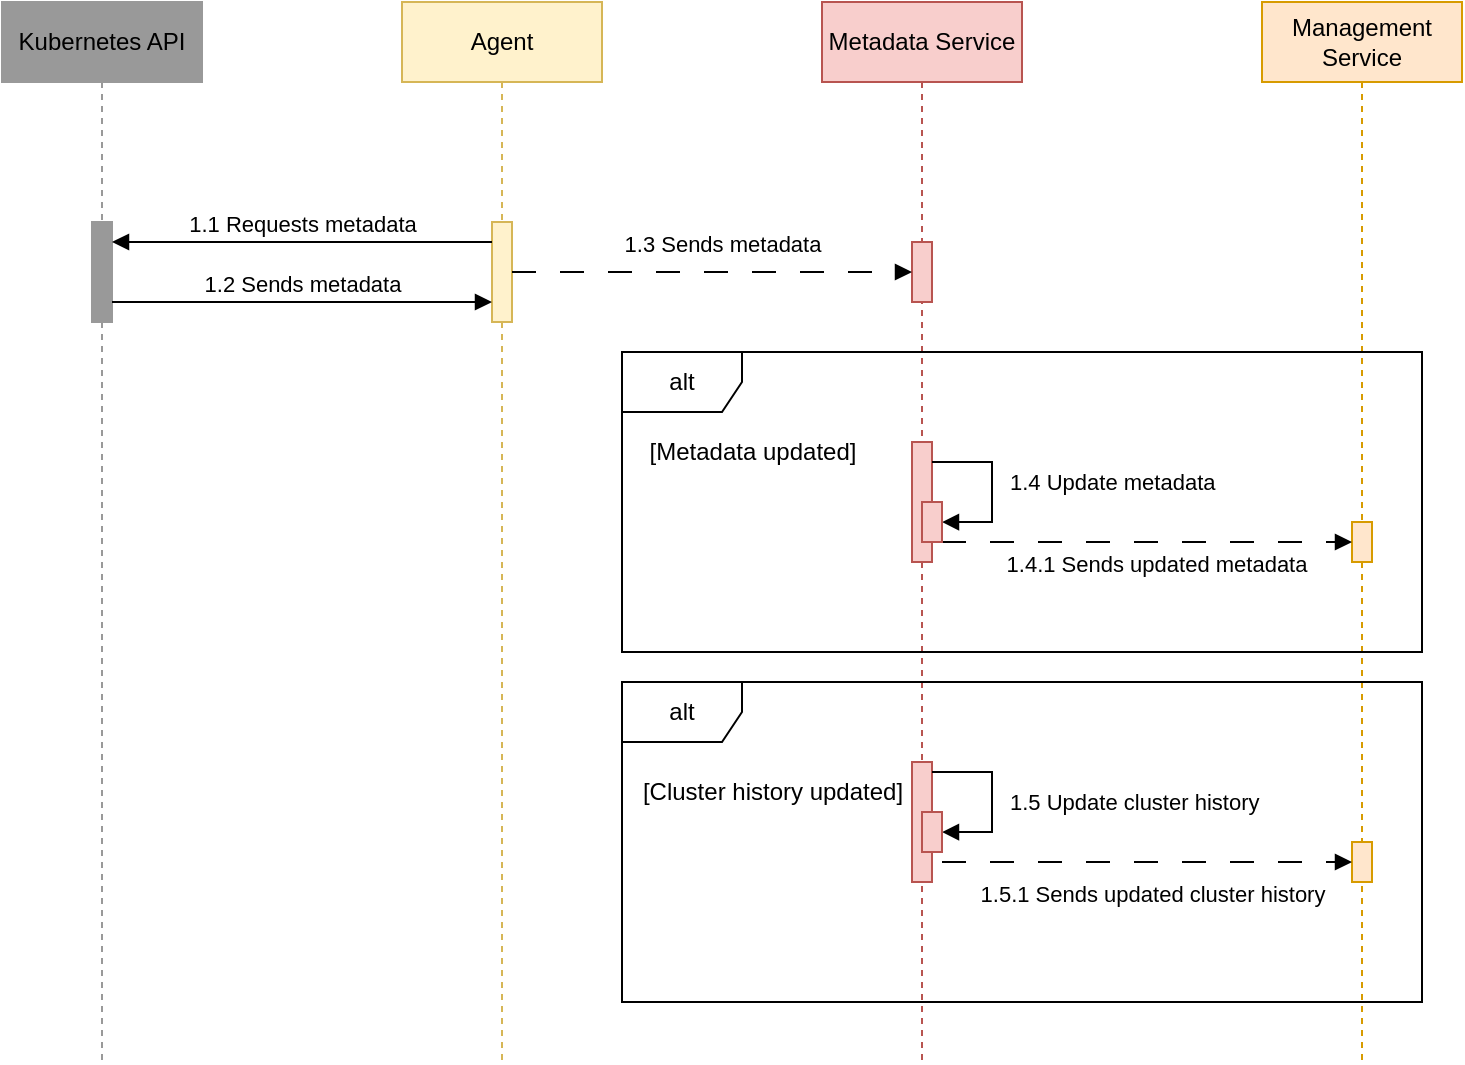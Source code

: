 <mxfile version="25.0.3">
  <diagram name="Page-1" id="1RDQxTg15a4HZxKJA4P8">
    <mxGraphModel dx="2259" dy="843" grid="1" gridSize="10" guides="1" tooltips="1" connect="1" arrows="1" fold="1" page="1" pageScale="1" pageWidth="850" pageHeight="1100" math="0" shadow="0">
      <root>
        <mxCell id="0" />
        <mxCell id="1" parent="0" />
        <mxCell id="E5oQZFvZu7A9tOrlAqIw-7" value="Agent" style="shape=umlLifeline;perimeter=lifelinePerimeter;whiteSpace=wrap;html=1;container=1;dropTarget=0;collapsible=0;recursiveResize=0;outlineConnect=0;portConstraint=eastwest;newEdgeStyle={&quot;curved&quot;:0,&quot;rounded&quot;:0};fillColor=#fff2cc;strokeColor=#d6b656;" parent="1" vertex="1">
          <mxGeometry x="-210" y="230" width="100" height="530" as="geometry" />
        </mxCell>
        <mxCell id="E5oQZFvZu7A9tOrlAqIw-11" value="" style="html=1;points=[[0,0,0,0,5],[0,1,0,0,-5],[1,0,0,0,5],[1,1,0,0,-5]];perimeter=orthogonalPerimeter;outlineConnect=0;targetShapes=umlLifeline;portConstraint=eastwest;newEdgeStyle={&quot;curved&quot;:0,&quot;rounded&quot;:0};fillColor=#fff2cc;strokeColor=#d6b656;" parent="E5oQZFvZu7A9tOrlAqIw-7" vertex="1">
          <mxGeometry x="45" y="110" width="10" height="50" as="geometry" />
        </mxCell>
        <mxCell id="E5oQZFvZu7A9tOrlAqIw-8" value="Metadata Service" style="shape=umlLifeline;perimeter=lifelinePerimeter;whiteSpace=wrap;html=1;container=1;dropTarget=0;collapsible=0;recursiveResize=0;outlineConnect=0;portConstraint=eastwest;newEdgeStyle={&quot;curved&quot;:0,&quot;rounded&quot;:0};fillColor=#f8cecc;strokeColor=#b85450;" parent="1" vertex="1">
          <mxGeometry y="230" width="100" height="530" as="geometry" />
        </mxCell>
        <mxCell id="E5oQZFvZu7A9tOrlAqIw-13" value="" style="html=1;points=[[0,0,0,0,5],[0,1,0,0,-5],[1,0,0,0,5],[1,1,0,0,-5]];perimeter=orthogonalPerimeter;outlineConnect=0;targetShapes=umlLifeline;portConstraint=eastwest;newEdgeStyle={&quot;curved&quot;:0,&quot;rounded&quot;:0};fillColor=#f8cecc;strokeColor=#b85450;" parent="E5oQZFvZu7A9tOrlAqIw-8" vertex="1">
          <mxGeometry x="45" y="120" width="10" height="30" as="geometry" />
        </mxCell>
        <mxCell id="E5oQZFvZu7A9tOrlAqIw-9" value="Management Service" style="shape=umlLifeline;perimeter=lifelinePerimeter;whiteSpace=wrap;html=1;container=1;dropTarget=0;collapsible=0;recursiveResize=0;outlineConnect=0;portConstraint=eastwest;newEdgeStyle={&quot;curved&quot;:0,&quot;rounded&quot;:0};fillColor=#ffe6cc;strokeColor=#d79b00;" parent="1" vertex="1">
          <mxGeometry x="220" y="230" width="100" height="530" as="geometry" />
        </mxCell>
        <mxCell id="E5oQZFvZu7A9tOrlAqIw-14" value="" style="html=1;points=[[0,0,0,0,5],[0,1,0,0,-5],[1,0,0,0,5],[1,1,0,0,-5]];perimeter=orthogonalPerimeter;outlineConnect=0;targetShapes=umlLifeline;portConstraint=eastwest;newEdgeStyle={&quot;curved&quot;:0,&quot;rounded&quot;:0};fillColor=#ffe6cc;strokeColor=#d79b00;" parent="E5oQZFvZu7A9tOrlAqIw-9" vertex="1">
          <mxGeometry x="45" y="260" width="10" height="20" as="geometry" />
        </mxCell>
        <mxCell id="E5oQZFvZu7A9tOrlAqIw-12" value="1.3 Sends metadata" style="html=1;verticalAlign=bottom;endArrow=block;curved=0;rounded=0;dashed=1;dashPattern=12 12;" parent="1" source="E5oQZFvZu7A9tOrlAqIw-11" target="E5oQZFvZu7A9tOrlAqIw-13" edge="1">
          <mxGeometry x="0.05" y="5" width="80" relative="1" as="geometry">
            <mxPoint x="-150" y="350" as="sourcePoint" />
            <mxPoint x="-80" y="350" as="targetPoint" />
            <mxPoint as="offset" />
          </mxGeometry>
        </mxCell>
        <mxCell id="E5oQZFvZu7A9tOrlAqIw-15" value="alt " style="shape=umlFrame;whiteSpace=wrap;html=1;pointerEvents=0;" parent="1" vertex="1">
          <mxGeometry x="-100" y="405" width="400" height="150" as="geometry" />
        </mxCell>
        <mxCell id="E5oQZFvZu7A9tOrlAqIw-16" value="" style="html=1;points=[[0,0,0,0,5],[0,1,0,0,-5],[1,0,0,0,5],[1,1,0,0,-5]];perimeter=orthogonalPerimeter;outlineConnect=0;targetShapes=umlLifeline;portConstraint=eastwest;newEdgeStyle={&quot;curved&quot;:0,&quot;rounded&quot;:0};fillColor=#f8cecc;strokeColor=#b85450;" parent="1" vertex="1">
          <mxGeometry x="45" y="450" width="10" height="60" as="geometry" />
        </mxCell>
        <mxCell id="E5oQZFvZu7A9tOrlAqIw-17" value="[Metadata updated]" style="text;html=1;align=center;verticalAlign=middle;resizable=0;points=[];autosize=1;strokeColor=none;fillColor=none;" parent="1" vertex="1">
          <mxGeometry x="-100" y="440" width="130" height="30" as="geometry" />
        </mxCell>
        <mxCell id="E5oQZFvZu7A9tOrlAqIw-19" value="1.4.1 Sends updated metadata" style="html=1;verticalAlign=bottom;endArrow=block;curved=0;rounded=0;dashed=1;dashPattern=12 12;" parent="1" target="E5oQZFvZu7A9tOrlAqIw-14" edge="1">
          <mxGeometry x="0.045" y="-20" width="80" relative="1" as="geometry">
            <mxPoint x="60" y="500" as="sourcePoint" />
            <mxPoint x="250" y="500" as="targetPoint" />
            <mxPoint as="offset" />
          </mxGeometry>
        </mxCell>
        <mxCell id="E5oQZFvZu7A9tOrlAqIw-20" value="[Cluster history updated]" style="text;html=1;align=center;verticalAlign=middle;resizable=0;points=[];autosize=1;strokeColor=none;fillColor=none;" parent="1" vertex="1">
          <mxGeometry x="-100" y="610" width="150" height="30" as="geometry" />
        </mxCell>
        <mxCell id="E5oQZFvZu7A9tOrlAqIw-28" value="&amp;nbsp;" style="text;whiteSpace=wrap;html=1;" parent="1" vertex="1">
          <mxGeometry x="-230" y="260" width="40" height="40" as="geometry" />
        </mxCell>
        <mxCell id="E5oQZFvZu7A9tOrlAqIw-35" value="1.4 Update metadata" style="html=1;align=left;spacingLeft=2;endArrow=block;rounded=0;edgeStyle=orthogonalEdgeStyle;curved=0;rounded=0;" parent="1" edge="1">
          <mxGeometry x="-0.058" y="5" relative="1" as="geometry">
            <mxPoint x="55" y="460" as="sourcePoint" />
            <Array as="points">
              <mxPoint x="85" y="490" />
            </Array>
            <mxPoint x="60" y="490.043" as="targetPoint" />
            <mxPoint as="offset" />
          </mxGeometry>
        </mxCell>
        <mxCell id="klYWkA8Lu3lEKMFKsZBo-3" value="" style="html=1;points=[[0,0,0,0,5],[0,1,0,0,-5],[1,0,0,0,5],[1,1,0,0,-5]];perimeter=orthogonalPerimeter;outlineConnect=0;targetShapes=umlLifeline;portConstraint=eastwest;newEdgeStyle={&quot;curved&quot;:0,&quot;rounded&quot;:0};fillColor=#ffe6cc;strokeColor=#d79b00;" parent="1" vertex="1">
          <mxGeometry x="265" y="650" width="10" height="20" as="geometry" />
        </mxCell>
        <mxCell id="klYWkA8Lu3lEKMFKsZBo-4" value="" style="html=1;points=[[0,0,0,0,5],[0,1,0,0,-5],[1,0,0,0,5],[1,1,0,0,-5]];perimeter=orthogonalPerimeter;outlineConnect=0;targetShapes=umlLifeline;portConstraint=eastwest;newEdgeStyle={&quot;curved&quot;:0,&quot;rounded&quot;:0};fillColor=#f8cecc;strokeColor=#b85450;" parent="1" vertex="1">
          <mxGeometry x="45" y="610" width="10" height="60" as="geometry" />
        </mxCell>
        <mxCell id="klYWkA8Lu3lEKMFKsZBo-5" value="1.5.1 Sends updated cluster history" style="html=1;verticalAlign=bottom;endArrow=block;curved=0;rounded=0;dashed=1;dashPattern=12 12;" parent="1" edge="1">
          <mxGeometry x="0.024" y="-25" width="80" relative="1" as="geometry">
            <mxPoint x="60" y="660.0" as="sourcePoint" />
            <mxPoint x="265" y="660" as="targetPoint" />
            <mxPoint as="offset" />
          </mxGeometry>
        </mxCell>
        <mxCell id="klYWkA8Lu3lEKMFKsZBo-6" value="alt " style="shape=umlFrame;whiteSpace=wrap;html=1;pointerEvents=0;" parent="1" vertex="1">
          <mxGeometry x="-100" y="570" width="400" height="160" as="geometry" />
        </mxCell>
        <mxCell id="klYWkA8Lu3lEKMFKsZBo-8" value="" style="html=1;points=[[0,0,0,0,5],[0,1,0,0,-5],[1,0,0,0,5],[1,1,0,0,-5]];perimeter=orthogonalPerimeter;outlineConnect=0;targetShapes=umlLifeline;portConstraint=eastwest;newEdgeStyle={&quot;curved&quot;:0,&quot;rounded&quot;:0};fillColor=#f8cecc;strokeColor=#b85450;" parent="1" vertex="1">
          <mxGeometry x="50" y="480" width="10" height="20" as="geometry" />
        </mxCell>
        <mxCell id="klYWkA8Lu3lEKMFKsZBo-10" value="1.5 Update cluster history" style="html=1;align=left;spacingLeft=2;endArrow=block;rounded=0;edgeStyle=orthogonalEdgeStyle;curved=0;rounded=0;" parent="1" edge="1">
          <mxGeometry x="0.059" y="5" relative="1" as="geometry">
            <mxPoint x="55" y="615" as="sourcePoint" />
            <Array as="points">
              <mxPoint x="85" y="645" />
            </Array>
            <mxPoint x="60" y="645.043" as="targetPoint" />
            <mxPoint as="offset" />
          </mxGeometry>
        </mxCell>
        <mxCell id="klYWkA8Lu3lEKMFKsZBo-11" value="" style="html=1;points=[[0,0,0,0,5],[0,1,0,0,-5],[1,0,0,0,5],[1,1,0,0,-5]];perimeter=orthogonalPerimeter;outlineConnect=0;targetShapes=umlLifeline;portConstraint=eastwest;newEdgeStyle={&quot;curved&quot;:0,&quot;rounded&quot;:0};fillColor=#f8cecc;strokeColor=#b85450;" parent="1" vertex="1">
          <mxGeometry x="50" y="635" width="10" height="20" as="geometry" />
        </mxCell>
        <mxCell id="klYWkA8Lu3lEKMFKsZBo-12" value="Kubernetes API" style="shape=umlLifeline;perimeter=lifelinePerimeter;whiteSpace=wrap;html=1;container=1;dropTarget=0;collapsible=0;recursiveResize=0;outlineConnect=0;portConstraint=eastwest;newEdgeStyle={&quot;curved&quot;:0,&quot;rounded&quot;:0};fillColor=#999999;strokeColor=#999999;" parent="1" vertex="1">
          <mxGeometry x="-410" y="230" width="100" height="530" as="geometry" />
        </mxCell>
        <mxCell id="klYWkA8Lu3lEKMFKsZBo-13" value="" style="html=1;points=[[0,0,0,0,5],[0,1,0,0,-5],[1,0,0,0,5],[1,1,0,0,-5]];perimeter=orthogonalPerimeter;outlineConnect=0;targetShapes=umlLifeline;portConstraint=eastwest;newEdgeStyle={&quot;curved&quot;:0,&quot;rounded&quot;:0};fillColor=#999999;strokeColor=#999999;" parent="klYWkA8Lu3lEKMFKsZBo-12" vertex="1">
          <mxGeometry x="45" y="110" width="10" height="50" as="geometry" />
        </mxCell>
        <mxCell id="klYWkA8Lu3lEKMFKsZBo-14" value="1.1 Requests metadata" style="html=1;verticalAlign=bottom;endArrow=block;curved=0;rounded=0;entryX=1;entryY=0;entryDx=0;entryDy=5;entryPerimeter=0;exitX=0;exitY=0;exitDx=0;exitDy=5;exitPerimeter=0;" parent="1" edge="1">
          <mxGeometry width="80" relative="1" as="geometry">
            <mxPoint x="-165" y="350" as="sourcePoint" />
            <mxPoint x="-355" y="350" as="targetPoint" />
          </mxGeometry>
        </mxCell>
        <mxCell id="klYWkA8Lu3lEKMFKsZBo-15" value="1.2 Sends metadata" style="html=1;verticalAlign=bottom;endArrow=block;curved=0;rounded=0;exitX=1;exitY=1;exitDx=0;exitDy=-5;exitPerimeter=0;" parent="1" target="E5oQZFvZu7A9tOrlAqIw-11" edge="1">
          <mxGeometry width="80" relative="1" as="geometry">
            <mxPoint x="-355" y="380" as="sourcePoint" />
            <mxPoint x="-170" y="380" as="targetPoint" />
          </mxGeometry>
        </mxCell>
      </root>
    </mxGraphModel>
  </diagram>
</mxfile>
